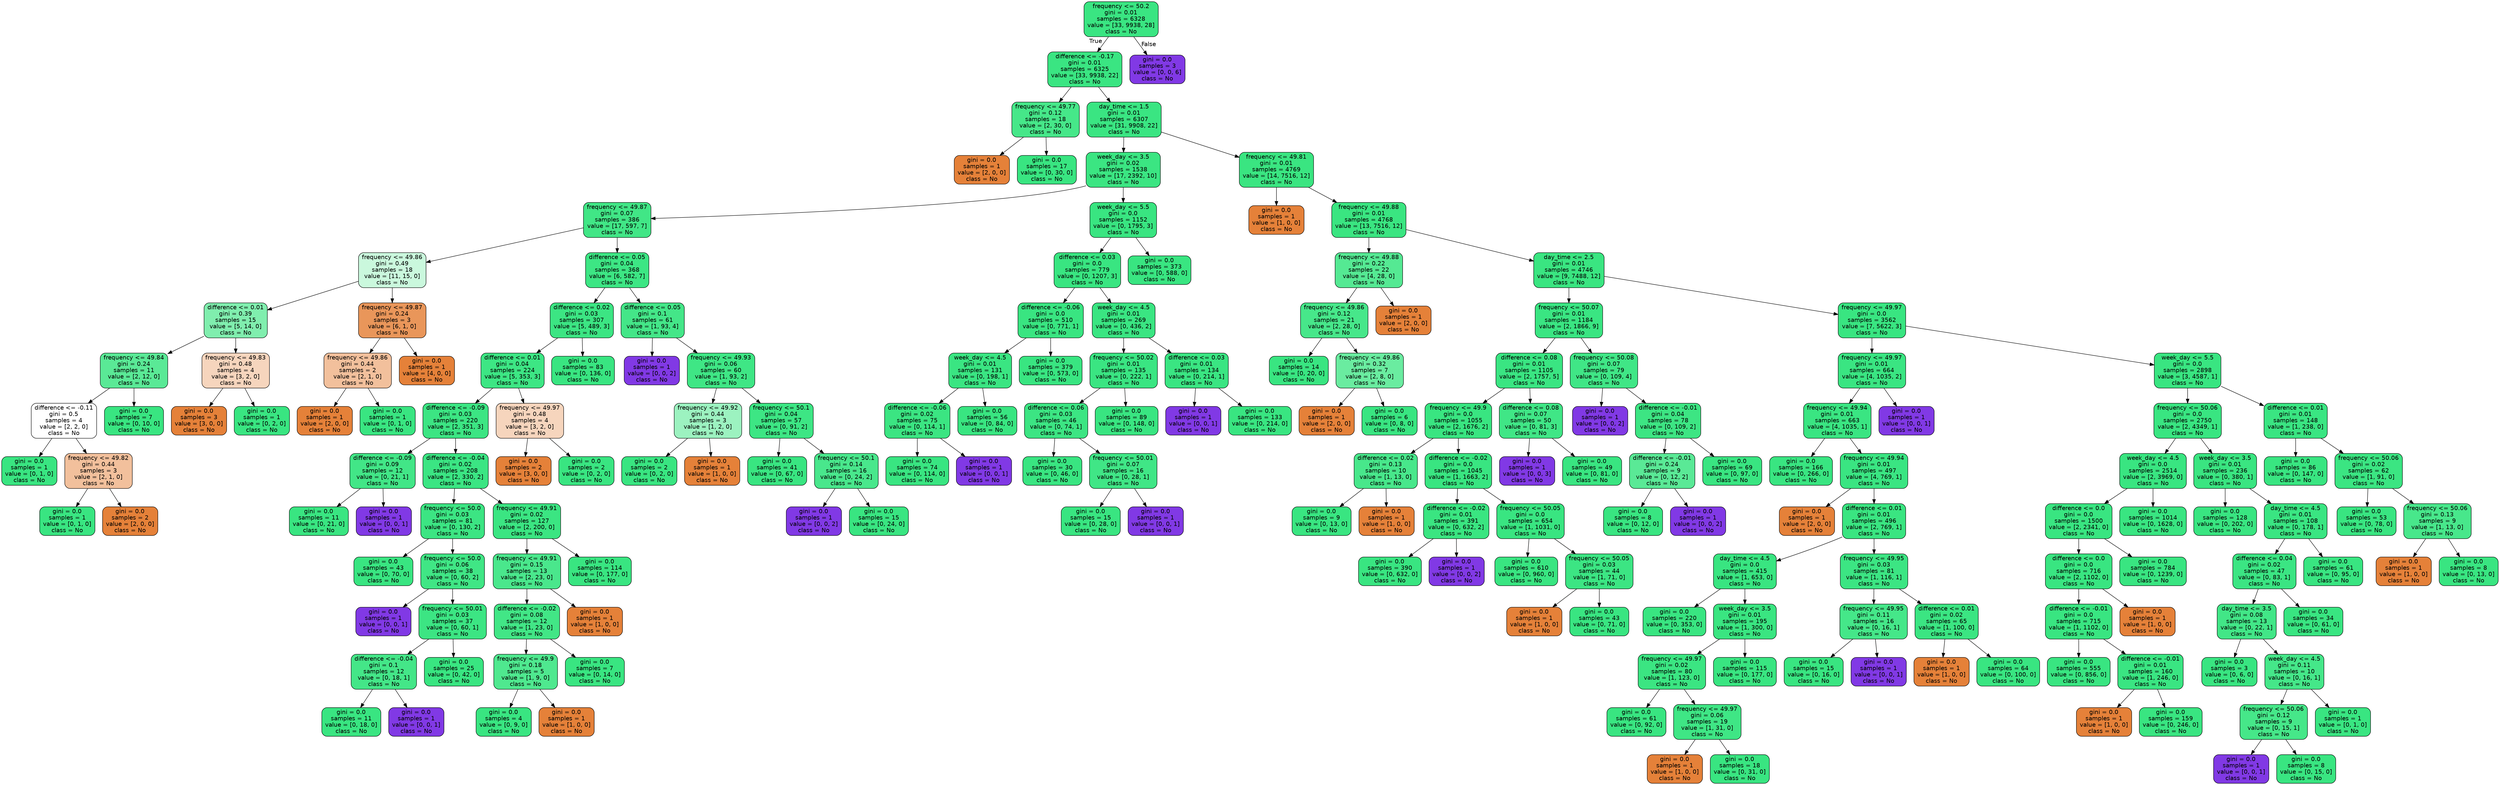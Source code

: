 digraph Tree {
node [shape=box, style="filled, rounded", color="black", fontname=helvetica] ;
edge [fontname=helvetica] ;
0 [label="frequency <= 50.2\ngini = 0.01\nsamples = 6328\nvalue = [33, 9938, 28]\nclass = No", fillcolor="#3ae582"] ;
1 [label="difference <= -0.17\ngini = 0.01\nsamples = 6325\nvalue = [33, 9938, 22]\nclass = No", fillcolor="#3ae582"] ;
0 -> 1 [labeldistance=2.5, labelangle=45, headlabel="True"] ;
2 [label="frequency <= 49.77\ngini = 0.12\nsamples = 18\nvalue = [2, 30, 0]\nclass = No", fillcolor="#46e789"] ;
1 -> 2 ;
3 [label="gini = 0.0\nsamples = 1\nvalue = [2, 0, 0]\nclass = No", fillcolor="#e58139"] ;
2 -> 3 ;
4 [label="gini = 0.0\nsamples = 17\nvalue = [0, 30, 0]\nclass = No", fillcolor="#39e581"] ;
2 -> 4 ;
5 [label="day_time <= 1.5\ngini = 0.01\nsamples = 6307\nvalue = [31, 9908, 22]\nclass = No", fillcolor="#3ae582"] ;
1 -> 5 ;
6 [label="week_day <= 3.5\ngini = 0.02\nsamples = 1538\nvalue = [17, 2392, 10]\nclass = No", fillcolor="#3be582"] ;
5 -> 6 ;
7 [label="frequency <= 49.87\ngini = 0.07\nsamples = 386\nvalue = [17, 597, 7]\nclass = No", fillcolor="#41e686"] ;
6 -> 7 ;
8 [label="frequency <= 49.86\ngini = 0.49\nsamples = 18\nvalue = [11, 15, 0]\nclass = No", fillcolor="#caf8dd"] ;
7 -> 8 ;
9 [label="difference <= 0.01\ngini = 0.39\nsamples = 15\nvalue = [5, 14, 0]\nclass = No", fillcolor="#80eeae"] ;
8 -> 9 ;
10 [label="frequency <= 49.84\ngini = 0.24\nsamples = 11\nvalue = [2, 12, 0]\nclass = No", fillcolor="#5ae996"] ;
9 -> 10 ;
11 [label="difference <= -0.11\ngini = 0.5\nsamples = 4\nvalue = [2, 2, 0]\nclass = No", fillcolor="#ffffff"] ;
10 -> 11 ;
12 [label="gini = 0.0\nsamples = 1\nvalue = [0, 1, 0]\nclass = No", fillcolor="#39e581"] ;
11 -> 12 ;
13 [label="frequency <= 49.82\ngini = 0.44\nsamples = 3\nvalue = [2, 1, 0]\nclass = No", fillcolor="#f2c09c"] ;
11 -> 13 ;
14 [label="gini = 0.0\nsamples = 1\nvalue = [0, 1, 0]\nclass = No", fillcolor="#39e581"] ;
13 -> 14 ;
15 [label="gini = 0.0\nsamples = 2\nvalue = [2, 0, 0]\nclass = No", fillcolor="#e58139"] ;
13 -> 15 ;
16 [label="gini = 0.0\nsamples = 7\nvalue = [0, 10, 0]\nclass = No", fillcolor="#39e581"] ;
10 -> 16 ;
17 [label="frequency <= 49.83\ngini = 0.48\nsamples = 4\nvalue = [3, 2, 0]\nclass = No", fillcolor="#f6d5bd"] ;
9 -> 17 ;
18 [label="gini = 0.0\nsamples = 3\nvalue = [3, 0, 0]\nclass = No", fillcolor="#e58139"] ;
17 -> 18 ;
19 [label="gini = 0.0\nsamples = 1\nvalue = [0, 2, 0]\nclass = No", fillcolor="#39e581"] ;
17 -> 19 ;
20 [label="frequency <= 49.87\ngini = 0.24\nsamples = 3\nvalue = [6, 1, 0]\nclass = No", fillcolor="#e9965a"] ;
8 -> 20 ;
21 [label="frequency <= 49.86\ngini = 0.44\nsamples = 2\nvalue = [2, 1, 0]\nclass = No", fillcolor="#f2c09c"] ;
20 -> 21 ;
22 [label="gini = 0.0\nsamples = 1\nvalue = [2, 0, 0]\nclass = No", fillcolor="#e58139"] ;
21 -> 22 ;
23 [label="gini = 0.0\nsamples = 1\nvalue = [0, 1, 0]\nclass = No", fillcolor="#39e581"] ;
21 -> 23 ;
24 [label="gini = 0.0\nsamples = 1\nvalue = [4, 0, 0]\nclass = No", fillcolor="#e58139"] ;
20 -> 24 ;
25 [label="difference <= 0.05\ngini = 0.04\nsamples = 368\nvalue = [6, 582, 7]\nclass = No", fillcolor="#3de684"] ;
7 -> 25 ;
26 [label="difference <= 0.02\ngini = 0.03\nsamples = 307\nvalue = [5, 489, 3]\nclass = No", fillcolor="#3ce583"] ;
25 -> 26 ;
27 [label="difference <= 0.01\ngini = 0.04\nsamples = 224\nvalue = [5, 353, 3]\nclass = No", fillcolor="#3de684"] ;
26 -> 27 ;
28 [label="difference <= -0.09\ngini = 0.03\nsamples = 220\nvalue = [2, 351, 3]\nclass = No", fillcolor="#3ce583"] ;
27 -> 28 ;
29 [label="difference <= -0.09\ngini = 0.09\nsamples = 12\nvalue = [0, 21, 1]\nclass = No", fillcolor="#42e687"] ;
28 -> 29 ;
30 [label="gini = 0.0\nsamples = 11\nvalue = [0, 21, 0]\nclass = No", fillcolor="#39e581"] ;
29 -> 30 ;
31 [label="gini = 0.0\nsamples = 1\nvalue = [0, 0, 1]\nclass = No", fillcolor="#8139e5"] ;
29 -> 31 ;
32 [label="difference <= -0.04\ngini = 0.02\nsamples = 208\nvalue = [2, 330, 2]\nclass = No", fillcolor="#3be583"] ;
28 -> 32 ;
33 [label="frequency <= 50.0\ngini = 0.03\nsamples = 81\nvalue = [0, 130, 2]\nclass = No", fillcolor="#3ce583"] ;
32 -> 33 ;
34 [label="gini = 0.0\nsamples = 43\nvalue = [0, 70, 0]\nclass = No", fillcolor="#39e581"] ;
33 -> 34 ;
35 [label="frequency <= 50.0\ngini = 0.06\nsamples = 38\nvalue = [0, 60, 2]\nclass = No", fillcolor="#40e685"] ;
33 -> 35 ;
36 [label="gini = 0.0\nsamples = 1\nvalue = [0, 0, 1]\nclass = No", fillcolor="#8139e5"] ;
35 -> 36 ;
37 [label="frequency <= 50.01\ngini = 0.03\nsamples = 37\nvalue = [0, 60, 1]\nclass = No", fillcolor="#3ce583"] ;
35 -> 37 ;
38 [label="difference <= -0.04\ngini = 0.1\nsamples = 12\nvalue = [0, 18, 1]\nclass = No", fillcolor="#44e688"] ;
37 -> 38 ;
39 [label="gini = 0.0\nsamples = 11\nvalue = [0, 18, 0]\nclass = No", fillcolor="#39e581"] ;
38 -> 39 ;
40 [label="gini = 0.0\nsamples = 1\nvalue = [0, 0, 1]\nclass = No", fillcolor="#8139e5"] ;
38 -> 40 ;
41 [label="gini = 0.0\nsamples = 25\nvalue = [0, 42, 0]\nclass = No", fillcolor="#39e581"] ;
37 -> 41 ;
42 [label="frequency <= 49.91\ngini = 0.02\nsamples = 127\nvalue = [2, 200, 0]\nclass = No", fillcolor="#3be582"] ;
32 -> 42 ;
43 [label="frequency <= 49.91\ngini = 0.15\nsamples = 13\nvalue = [2, 23, 0]\nclass = No", fillcolor="#4ae78c"] ;
42 -> 43 ;
44 [label="difference <= -0.02\ngini = 0.08\nsamples = 12\nvalue = [1, 23, 0]\nclass = No", fillcolor="#42e686"] ;
43 -> 44 ;
45 [label="frequency <= 49.9\ngini = 0.18\nsamples = 5\nvalue = [1, 9, 0]\nclass = No", fillcolor="#4fe88f"] ;
44 -> 45 ;
46 [label="gini = 0.0\nsamples = 4\nvalue = [0, 9, 0]\nclass = No", fillcolor="#39e581"] ;
45 -> 46 ;
47 [label="gini = 0.0\nsamples = 1\nvalue = [1, 0, 0]\nclass = No", fillcolor="#e58139"] ;
45 -> 47 ;
48 [label="gini = 0.0\nsamples = 7\nvalue = [0, 14, 0]\nclass = No", fillcolor="#39e581"] ;
44 -> 48 ;
49 [label="gini = 0.0\nsamples = 1\nvalue = [1, 0, 0]\nclass = No", fillcolor="#e58139"] ;
43 -> 49 ;
50 [label="gini = 0.0\nsamples = 114\nvalue = [0, 177, 0]\nclass = No", fillcolor="#39e581"] ;
42 -> 50 ;
51 [label="frequency <= 49.97\ngini = 0.48\nsamples = 4\nvalue = [3, 2, 0]\nclass = No", fillcolor="#f6d5bd"] ;
27 -> 51 ;
52 [label="gini = 0.0\nsamples = 2\nvalue = [3, 0, 0]\nclass = No", fillcolor="#e58139"] ;
51 -> 52 ;
53 [label="gini = 0.0\nsamples = 2\nvalue = [0, 2, 0]\nclass = No", fillcolor="#39e581"] ;
51 -> 53 ;
54 [label="gini = 0.0\nsamples = 83\nvalue = [0, 136, 0]\nclass = No", fillcolor="#39e581"] ;
26 -> 54 ;
55 [label="difference <= 0.05\ngini = 0.1\nsamples = 61\nvalue = [1, 93, 4]\nclass = No", fillcolor="#44e688"] ;
25 -> 55 ;
56 [label="gini = 0.0\nsamples = 1\nvalue = [0, 0, 2]\nclass = No", fillcolor="#8139e5"] ;
55 -> 56 ;
57 [label="frequency <= 49.93\ngini = 0.06\nsamples = 60\nvalue = [1, 93, 2]\nclass = No", fillcolor="#3fe685"] ;
55 -> 57 ;
58 [label="frequency <= 49.92\ngini = 0.44\nsamples = 3\nvalue = [1, 2, 0]\nclass = No", fillcolor="#9cf2c0"] ;
57 -> 58 ;
59 [label="gini = 0.0\nsamples = 2\nvalue = [0, 2, 0]\nclass = No", fillcolor="#39e581"] ;
58 -> 59 ;
60 [label="gini = 0.0\nsamples = 1\nvalue = [1, 0, 0]\nclass = No", fillcolor="#e58139"] ;
58 -> 60 ;
61 [label="frequency <= 50.1\ngini = 0.04\nsamples = 57\nvalue = [0, 91, 2]\nclass = No", fillcolor="#3de684"] ;
57 -> 61 ;
62 [label="gini = 0.0\nsamples = 41\nvalue = [0, 67, 0]\nclass = No", fillcolor="#39e581"] ;
61 -> 62 ;
63 [label="frequency <= 50.1\ngini = 0.14\nsamples = 16\nvalue = [0, 24, 2]\nclass = No", fillcolor="#49e78c"] ;
61 -> 63 ;
64 [label="gini = 0.0\nsamples = 1\nvalue = [0, 0, 2]\nclass = No", fillcolor="#8139e5"] ;
63 -> 64 ;
65 [label="gini = 0.0\nsamples = 15\nvalue = [0, 24, 0]\nclass = No", fillcolor="#39e581"] ;
63 -> 65 ;
66 [label="week_day <= 5.5\ngini = 0.0\nsamples = 1152\nvalue = [0, 1795, 3]\nclass = No", fillcolor="#39e581"] ;
6 -> 66 ;
67 [label="difference <= 0.03\ngini = 0.0\nsamples = 779\nvalue = [0, 1207, 3]\nclass = No", fillcolor="#39e581"] ;
66 -> 67 ;
68 [label="difference <= -0.06\ngini = 0.0\nsamples = 510\nvalue = [0, 771, 1]\nclass = No", fillcolor="#39e581"] ;
67 -> 68 ;
69 [label="week_day <= 4.5\ngini = 0.01\nsamples = 131\nvalue = [0, 198, 1]\nclass = No", fillcolor="#3ae582"] ;
68 -> 69 ;
70 [label="difference <= -0.06\ngini = 0.02\nsamples = 75\nvalue = [0, 114, 1]\nclass = No", fillcolor="#3be582"] ;
69 -> 70 ;
71 [label="gini = 0.0\nsamples = 74\nvalue = [0, 114, 0]\nclass = No", fillcolor="#39e581"] ;
70 -> 71 ;
72 [label="gini = 0.0\nsamples = 1\nvalue = [0, 0, 1]\nclass = No", fillcolor="#8139e5"] ;
70 -> 72 ;
73 [label="gini = 0.0\nsamples = 56\nvalue = [0, 84, 0]\nclass = No", fillcolor="#39e581"] ;
69 -> 73 ;
74 [label="gini = 0.0\nsamples = 379\nvalue = [0, 573, 0]\nclass = No", fillcolor="#39e581"] ;
68 -> 74 ;
75 [label="week_day <= 4.5\ngini = 0.01\nsamples = 269\nvalue = [0, 436, 2]\nclass = No", fillcolor="#3ae582"] ;
67 -> 75 ;
76 [label="frequency <= 50.02\ngini = 0.01\nsamples = 135\nvalue = [0, 222, 1]\nclass = No", fillcolor="#3ae582"] ;
75 -> 76 ;
77 [label="difference <= 0.06\ngini = 0.03\nsamples = 46\nvalue = [0, 74, 1]\nclass = No", fillcolor="#3ce583"] ;
76 -> 77 ;
78 [label="gini = 0.0\nsamples = 30\nvalue = [0, 46, 0]\nclass = No", fillcolor="#39e581"] ;
77 -> 78 ;
79 [label="frequency <= 50.01\ngini = 0.07\nsamples = 16\nvalue = [0, 28, 1]\nclass = No", fillcolor="#40e686"] ;
77 -> 79 ;
80 [label="gini = 0.0\nsamples = 15\nvalue = [0, 28, 0]\nclass = No", fillcolor="#39e581"] ;
79 -> 80 ;
81 [label="gini = 0.0\nsamples = 1\nvalue = [0, 0, 1]\nclass = No", fillcolor="#8139e5"] ;
79 -> 81 ;
82 [label="gini = 0.0\nsamples = 89\nvalue = [0, 148, 0]\nclass = No", fillcolor="#39e581"] ;
76 -> 82 ;
83 [label="difference <= 0.03\ngini = 0.01\nsamples = 134\nvalue = [0, 214, 1]\nclass = No", fillcolor="#3ae582"] ;
75 -> 83 ;
84 [label="gini = 0.0\nsamples = 1\nvalue = [0, 0, 1]\nclass = No", fillcolor="#8139e5"] ;
83 -> 84 ;
85 [label="gini = 0.0\nsamples = 133\nvalue = [0, 214, 0]\nclass = No", fillcolor="#39e581"] ;
83 -> 85 ;
86 [label="gini = 0.0\nsamples = 373\nvalue = [0, 588, 0]\nclass = No", fillcolor="#39e581"] ;
66 -> 86 ;
87 [label="frequency <= 49.81\ngini = 0.01\nsamples = 4769\nvalue = [14, 7516, 12]\nclass = No", fillcolor="#3ae581"] ;
5 -> 87 ;
88 [label="gini = 0.0\nsamples = 1\nvalue = [1, 0, 0]\nclass = No", fillcolor="#e58139"] ;
87 -> 88 ;
89 [label="frequency <= 49.88\ngini = 0.01\nsamples = 4768\nvalue = [13, 7516, 12]\nclass = No", fillcolor="#3ae581"] ;
87 -> 89 ;
90 [label="frequency <= 49.88\ngini = 0.22\nsamples = 22\nvalue = [4, 28, 0]\nclass = No", fillcolor="#55e993"] ;
89 -> 90 ;
91 [label="frequency <= 49.86\ngini = 0.12\nsamples = 21\nvalue = [2, 28, 0]\nclass = No", fillcolor="#47e78a"] ;
90 -> 91 ;
92 [label="gini = 0.0\nsamples = 14\nvalue = [0, 20, 0]\nclass = No", fillcolor="#39e581"] ;
91 -> 92 ;
93 [label="frequency <= 49.86\ngini = 0.32\nsamples = 7\nvalue = [2, 8, 0]\nclass = No", fillcolor="#6aeca0"] ;
91 -> 93 ;
94 [label="gini = 0.0\nsamples = 1\nvalue = [2, 0, 0]\nclass = No", fillcolor="#e58139"] ;
93 -> 94 ;
95 [label="gini = 0.0\nsamples = 6\nvalue = [0, 8, 0]\nclass = No", fillcolor="#39e581"] ;
93 -> 95 ;
96 [label="gini = 0.0\nsamples = 1\nvalue = [2, 0, 0]\nclass = No", fillcolor="#e58139"] ;
90 -> 96 ;
97 [label="day_time <= 2.5\ngini = 0.01\nsamples = 4746\nvalue = [9, 7488, 12]\nclass = No", fillcolor="#3ae581"] ;
89 -> 97 ;
98 [label="frequency <= 50.07\ngini = 0.01\nsamples = 1184\nvalue = [2, 1866, 9]\nclass = No", fillcolor="#3ae582"] ;
97 -> 98 ;
99 [label="difference <= 0.08\ngini = 0.01\nsamples = 1105\nvalue = [2, 1757, 5]\nclass = No", fillcolor="#3ae582"] ;
98 -> 99 ;
100 [label="frequency <= 49.9\ngini = 0.0\nsamples = 1055\nvalue = [2, 1676, 2]\nclass = No", fillcolor="#39e581"] ;
99 -> 100 ;
101 [label="difference <= 0.02\ngini = 0.13\nsamples = 10\nvalue = [1, 13, 0]\nclass = No", fillcolor="#48e78b"] ;
100 -> 101 ;
102 [label="gini = 0.0\nsamples = 9\nvalue = [0, 13, 0]\nclass = No", fillcolor="#39e581"] ;
101 -> 102 ;
103 [label="gini = 0.0\nsamples = 1\nvalue = [1, 0, 0]\nclass = No", fillcolor="#e58139"] ;
101 -> 103 ;
104 [label="difference <= -0.02\ngini = 0.0\nsamples = 1045\nvalue = [1, 1663, 2]\nclass = No", fillcolor="#39e581"] ;
100 -> 104 ;
105 [label="difference <= -0.02\ngini = 0.01\nsamples = 391\nvalue = [0, 632, 2]\nclass = No", fillcolor="#3ae581"] ;
104 -> 105 ;
106 [label="gini = 0.0\nsamples = 390\nvalue = [0, 632, 0]\nclass = No", fillcolor="#39e581"] ;
105 -> 106 ;
107 [label="gini = 0.0\nsamples = 1\nvalue = [0, 0, 2]\nclass = No", fillcolor="#8139e5"] ;
105 -> 107 ;
108 [label="frequency <= 50.05\ngini = 0.0\nsamples = 654\nvalue = [1, 1031, 0]\nclass = No", fillcolor="#39e581"] ;
104 -> 108 ;
109 [label="gini = 0.0\nsamples = 610\nvalue = [0, 960, 0]\nclass = No", fillcolor="#39e581"] ;
108 -> 109 ;
110 [label="frequency <= 50.05\ngini = 0.03\nsamples = 44\nvalue = [1, 71, 0]\nclass = No", fillcolor="#3ce583"] ;
108 -> 110 ;
111 [label="gini = 0.0\nsamples = 1\nvalue = [1, 0, 0]\nclass = No", fillcolor="#e58139"] ;
110 -> 111 ;
112 [label="gini = 0.0\nsamples = 43\nvalue = [0, 71, 0]\nclass = No", fillcolor="#39e581"] ;
110 -> 112 ;
113 [label="difference <= 0.08\ngini = 0.07\nsamples = 50\nvalue = [0, 81, 3]\nclass = No", fillcolor="#40e686"] ;
99 -> 113 ;
114 [label="gini = 0.0\nsamples = 1\nvalue = [0, 0, 3]\nclass = No", fillcolor="#8139e5"] ;
113 -> 114 ;
115 [label="gini = 0.0\nsamples = 49\nvalue = [0, 81, 0]\nclass = No", fillcolor="#39e581"] ;
113 -> 115 ;
116 [label="frequency <= 50.08\ngini = 0.07\nsamples = 79\nvalue = [0, 109, 4]\nclass = No", fillcolor="#40e686"] ;
98 -> 116 ;
117 [label="gini = 0.0\nsamples = 1\nvalue = [0, 0, 2]\nclass = No", fillcolor="#8139e5"] ;
116 -> 117 ;
118 [label="difference <= -0.01\ngini = 0.04\nsamples = 78\nvalue = [0, 109, 2]\nclass = No", fillcolor="#3de583"] ;
116 -> 118 ;
119 [label="difference <= -0.01\ngini = 0.24\nsamples = 9\nvalue = [0, 12, 2]\nclass = No", fillcolor="#5ae996"] ;
118 -> 119 ;
120 [label="gini = 0.0\nsamples = 8\nvalue = [0, 12, 0]\nclass = No", fillcolor="#39e581"] ;
119 -> 120 ;
121 [label="gini = 0.0\nsamples = 1\nvalue = [0, 0, 2]\nclass = No", fillcolor="#8139e5"] ;
119 -> 121 ;
122 [label="gini = 0.0\nsamples = 69\nvalue = [0, 97, 0]\nclass = No", fillcolor="#39e581"] ;
118 -> 122 ;
123 [label="frequency <= 49.97\ngini = 0.0\nsamples = 3562\nvalue = [7, 5622, 3]\nclass = No", fillcolor="#39e581"] ;
97 -> 123 ;
124 [label="frequency <= 49.97\ngini = 0.01\nsamples = 664\nvalue = [4, 1035, 2]\nclass = No", fillcolor="#3ae582"] ;
123 -> 124 ;
125 [label="frequency <= 49.94\ngini = 0.01\nsamples = 663\nvalue = [4, 1035, 1]\nclass = No", fillcolor="#3ae582"] ;
124 -> 125 ;
126 [label="gini = 0.0\nsamples = 166\nvalue = [0, 266, 0]\nclass = No", fillcolor="#39e581"] ;
125 -> 126 ;
127 [label="frequency <= 49.94\ngini = 0.01\nsamples = 497\nvalue = [4, 769, 1]\nclass = No", fillcolor="#3ae582"] ;
125 -> 127 ;
128 [label="gini = 0.0\nsamples = 1\nvalue = [2, 0, 0]\nclass = No", fillcolor="#e58139"] ;
127 -> 128 ;
129 [label="difference <= 0.01\ngini = 0.01\nsamples = 496\nvalue = [2, 769, 1]\nclass = No", fillcolor="#3ae581"] ;
127 -> 129 ;
130 [label="day_time <= 4.5\ngini = 0.0\nsamples = 415\nvalue = [1, 653, 0]\nclass = No", fillcolor="#39e581"] ;
129 -> 130 ;
131 [label="gini = 0.0\nsamples = 220\nvalue = [0, 353, 0]\nclass = No", fillcolor="#39e581"] ;
130 -> 131 ;
132 [label="week_day <= 3.5\ngini = 0.01\nsamples = 195\nvalue = [1, 300, 0]\nclass = No", fillcolor="#3ae581"] ;
130 -> 132 ;
133 [label="frequency <= 49.97\ngini = 0.02\nsamples = 80\nvalue = [1, 123, 0]\nclass = No", fillcolor="#3be582"] ;
132 -> 133 ;
134 [label="gini = 0.0\nsamples = 61\nvalue = [0, 92, 0]\nclass = No", fillcolor="#39e581"] ;
133 -> 134 ;
135 [label="frequency <= 49.97\ngini = 0.06\nsamples = 19\nvalue = [1, 31, 0]\nclass = No", fillcolor="#3fe685"] ;
133 -> 135 ;
136 [label="gini = 0.0\nsamples = 1\nvalue = [1, 0, 0]\nclass = No", fillcolor="#e58139"] ;
135 -> 136 ;
137 [label="gini = 0.0\nsamples = 18\nvalue = [0, 31, 0]\nclass = No", fillcolor="#39e581"] ;
135 -> 137 ;
138 [label="gini = 0.0\nsamples = 115\nvalue = [0, 177, 0]\nclass = No", fillcolor="#39e581"] ;
132 -> 138 ;
139 [label="frequency <= 49.95\ngini = 0.03\nsamples = 81\nvalue = [1, 116, 1]\nclass = No", fillcolor="#3ce583"] ;
129 -> 139 ;
140 [label="frequency <= 49.95\ngini = 0.11\nsamples = 16\nvalue = [0, 16, 1]\nclass = No", fillcolor="#45e789"] ;
139 -> 140 ;
141 [label="gini = 0.0\nsamples = 15\nvalue = [0, 16, 0]\nclass = No", fillcolor="#39e581"] ;
140 -> 141 ;
142 [label="gini = 0.0\nsamples = 1\nvalue = [0, 0, 1]\nclass = No", fillcolor="#8139e5"] ;
140 -> 142 ;
143 [label="difference <= 0.01\ngini = 0.02\nsamples = 65\nvalue = [1, 100, 0]\nclass = No", fillcolor="#3be582"] ;
139 -> 143 ;
144 [label="gini = 0.0\nsamples = 1\nvalue = [1, 0, 0]\nclass = No", fillcolor="#e58139"] ;
143 -> 144 ;
145 [label="gini = 0.0\nsamples = 64\nvalue = [0, 100, 0]\nclass = No", fillcolor="#39e581"] ;
143 -> 145 ;
146 [label="gini = 0.0\nsamples = 1\nvalue = [0, 0, 1]\nclass = No", fillcolor="#8139e5"] ;
124 -> 146 ;
147 [label="week_day <= 5.5\ngini = 0.0\nsamples = 2898\nvalue = [3, 4587, 1]\nclass = No", fillcolor="#39e581"] ;
123 -> 147 ;
148 [label="frequency <= 50.06\ngini = 0.0\nsamples = 2750\nvalue = [2, 4349, 1]\nclass = No", fillcolor="#39e581"] ;
147 -> 148 ;
149 [label="week_day <= 4.5\ngini = 0.0\nsamples = 2514\nvalue = [2, 3969, 0]\nclass = No", fillcolor="#39e581"] ;
148 -> 149 ;
150 [label="difference <= 0.0\ngini = 0.0\nsamples = 1500\nvalue = [2, 2341, 0]\nclass = No", fillcolor="#39e581"] ;
149 -> 150 ;
151 [label="difference <= 0.0\ngini = 0.0\nsamples = 716\nvalue = [2, 1102, 0]\nclass = No", fillcolor="#39e581"] ;
150 -> 151 ;
152 [label="difference <= -0.01\ngini = 0.0\nsamples = 715\nvalue = [1, 1102, 0]\nclass = No", fillcolor="#39e581"] ;
151 -> 152 ;
153 [label="gini = 0.0\nsamples = 555\nvalue = [0, 856, 0]\nclass = No", fillcolor="#39e581"] ;
152 -> 153 ;
154 [label="difference <= -0.01\ngini = 0.01\nsamples = 160\nvalue = [1, 246, 0]\nclass = No", fillcolor="#3ae582"] ;
152 -> 154 ;
155 [label="gini = 0.0\nsamples = 1\nvalue = [1, 0, 0]\nclass = No", fillcolor="#e58139"] ;
154 -> 155 ;
156 [label="gini = 0.0\nsamples = 159\nvalue = [0, 246, 0]\nclass = No", fillcolor="#39e581"] ;
154 -> 156 ;
157 [label="gini = 0.0\nsamples = 1\nvalue = [1, 0, 0]\nclass = No", fillcolor="#e58139"] ;
151 -> 157 ;
158 [label="gini = 0.0\nsamples = 784\nvalue = [0, 1239, 0]\nclass = No", fillcolor="#39e581"] ;
150 -> 158 ;
159 [label="gini = 0.0\nsamples = 1014\nvalue = [0, 1628, 0]\nclass = No", fillcolor="#39e581"] ;
149 -> 159 ;
160 [label="week_day <= 3.5\ngini = 0.01\nsamples = 236\nvalue = [0, 380, 1]\nclass = No", fillcolor="#3ae581"] ;
148 -> 160 ;
161 [label="gini = 0.0\nsamples = 128\nvalue = [0, 202, 0]\nclass = No", fillcolor="#39e581"] ;
160 -> 161 ;
162 [label="day_time <= 4.5\ngini = 0.01\nsamples = 108\nvalue = [0, 178, 1]\nclass = No", fillcolor="#3ae582"] ;
160 -> 162 ;
163 [label="difference <= 0.04\ngini = 0.02\nsamples = 47\nvalue = [0, 83, 1]\nclass = No", fillcolor="#3be583"] ;
162 -> 163 ;
164 [label="day_time <= 3.5\ngini = 0.08\nsamples = 13\nvalue = [0, 22, 1]\nclass = No", fillcolor="#42e687"] ;
163 -> 164 ;
165 [label="gini = 0.0\nsamples = 3\nvalue = [0, 6, 0]\nclass = No", fillcolor="#39e581"] ;
164 -> 165 ;
166 [label="week_day <= 4.5\ngini = 0.11\nsamples = 10\nvalue = [0, 16, 1]\nclass = No", fillcolor="#45e789"] ;
164 -> 166 ;
167 [label="frequency <= 50.06\ngini = 0.12\nsamples = 9\nvalue = [0, 15, 1]\nclass = No", fillcolor="#46e789"] ;
166 -> 167 ;
168 [label="gini = 0.0\nsamples = 1\nvalue = [0, 0, 1]\nclass = No", fillcolor="#8139e5"] ;
167 -> 168 ;
169 [label="gini = 0.0\nsamples = 8\nvalue = [0, 15, 0]\nclass = No", fillcolor="#39e581"] ;
167 -> 169 ;
170 [label="gini = 0.0\nsamples = 1\nvalue = [0, 1, 0]\nclass = No", fillcolor="#39e581"] ;
166 -> 170 ;
171 [label="gini = 0.0\nsamples = 34\nvalue = [0, 61, 0]\nclass = No", fillcolor="#39e581"] ;
163 -> 171 ;
172 [label="gini = 0.0\nsamples = 61\nvalue = [0, 95, 0]\nclass = No", fillcolor="#39e581"] ;
162 -> 172 ;
173 [label="difference <= 0.01\ngini = 0.01\nsamples = 148\nvalue = [1, 238, 0]\nclass = No", fillcolor="#3ae582"] ;
147 -> 173 ;
174 [label="gini = 0.0\nsamples = 86\nvalue = [0, 147, 0]\nclass = No", fillcolor="#39e581"] ;
173 -> 174 ;
175 [label="frequency <= 50.06\ngini = 0.02\nsamples = 62\nvalue = [1, 91, 0]\nclass = No", fillcolor="#3be582"] ;
173 -> 175 ;
176 [label="gini = 0.0\nsamples = 53\nvalue = [0, 78, 0]\nclass = No", fillcolor="#39e581"] ;
175 -> 176 ;
177 [label="frequency <= 50.06\ngini = 0.13\nsamples = 9\nvalue = [1, 13, 0]\nclass = No", fillcolor="#48e78b"] ;
175 -> 177 ;
178 [label="gini = 0.0\nsamples = 1\nvalue = [1, 0, 0]\nclass = No", fillcolor="#e58139"] ;
177 -> 178 ;
179 [label="gini = 0.0\nsamples = 8\nvalue = [0, 13, 0]\nclass = No", fillcolor="#39e581"] ;
177 -> 179 ;
180 [label="gini = 0.0\nsamples = 3\nvalue = [0, 0, 6]\nclass = No", fillcolor="#8139e5"] ;
0 -> 180 [labeldistance=2.5, labelangle=-45, headlabel="False"] ;
}